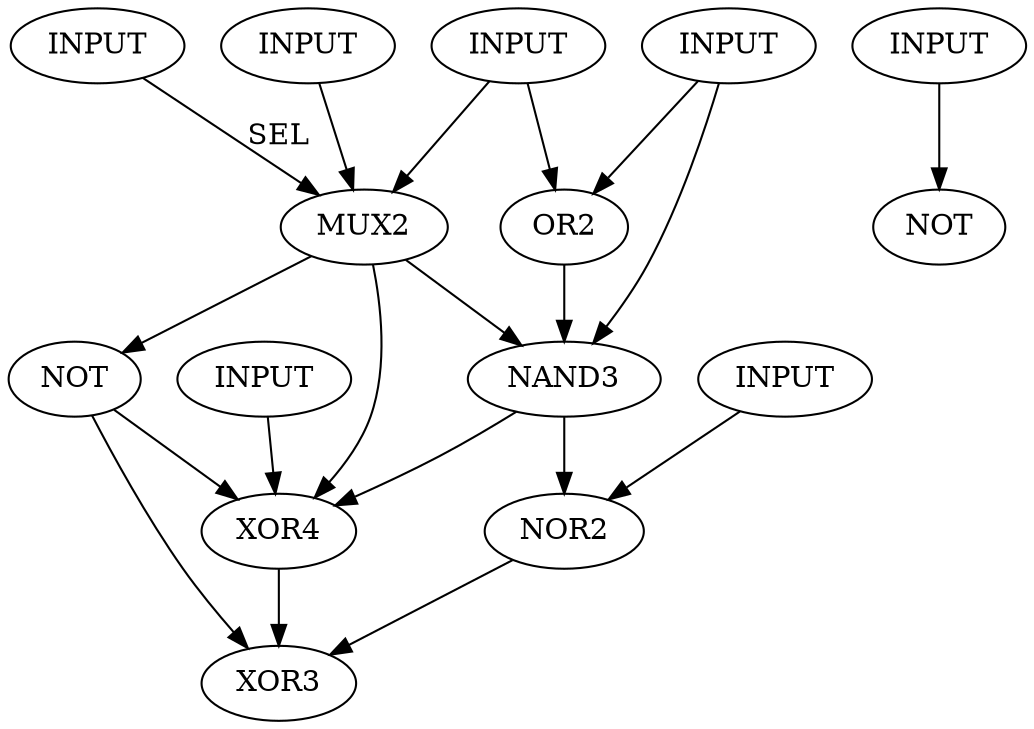 digraph circuit

{


in1[label="INPUT"];
in2[label="INPUT"];
in3[label="INPUT"];
in4[label="INPUT"];
in5[label="INPUT"];
in6[label="INPUT"];
in7[label="INPUT"];

a[label="MUX2"];
b[label="OR2"];
c[label="NOT"];
d[label="NAND3"];
e[label="XOR4"];
f[label="NOR2"];
g[label="NOT"];
h[label="XOR3"];

in1->a[label="SEL"];
in2->a;
in3->a;
in3->b;
in4->b;
in4->d;
in5->e;
in6->f;
in7->g;

a->c;
a->e;
a->d;

b->d;
c->e;
d->e;
d->f;
e->h;
f->h;
c->h;


}
